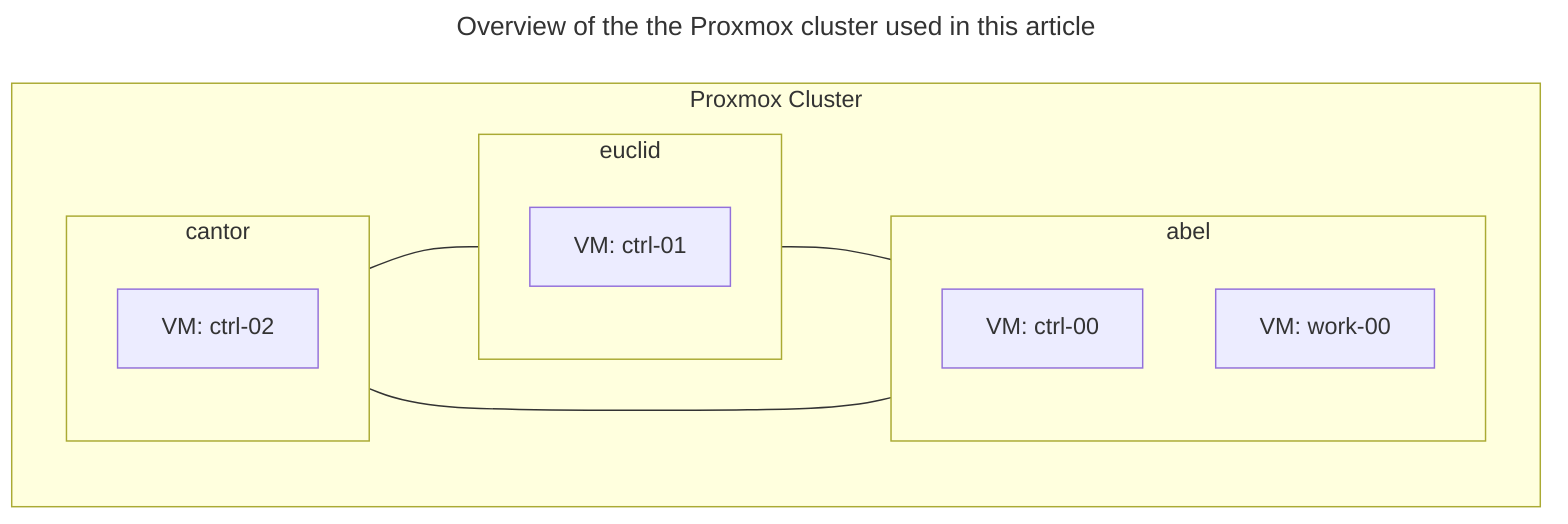 ---
title: Overview of the the Proxmox cluster used in this article
---
flowchart TB
    subgraph cluster["Proxmox Cluster"]
        subgraph euclid["euclid"]
            vm01["VM: ctrl-01"]
        end
        subgraph abel["abel"]
            vm00["VM: ctrl-00"]
            vm10["VM: work-00"]
        end
        subgraph cantor["cantor"]
            vm02["VM: ctrl-02"]
        end
    end
    euclid --- abel --- cantor --- euclid
